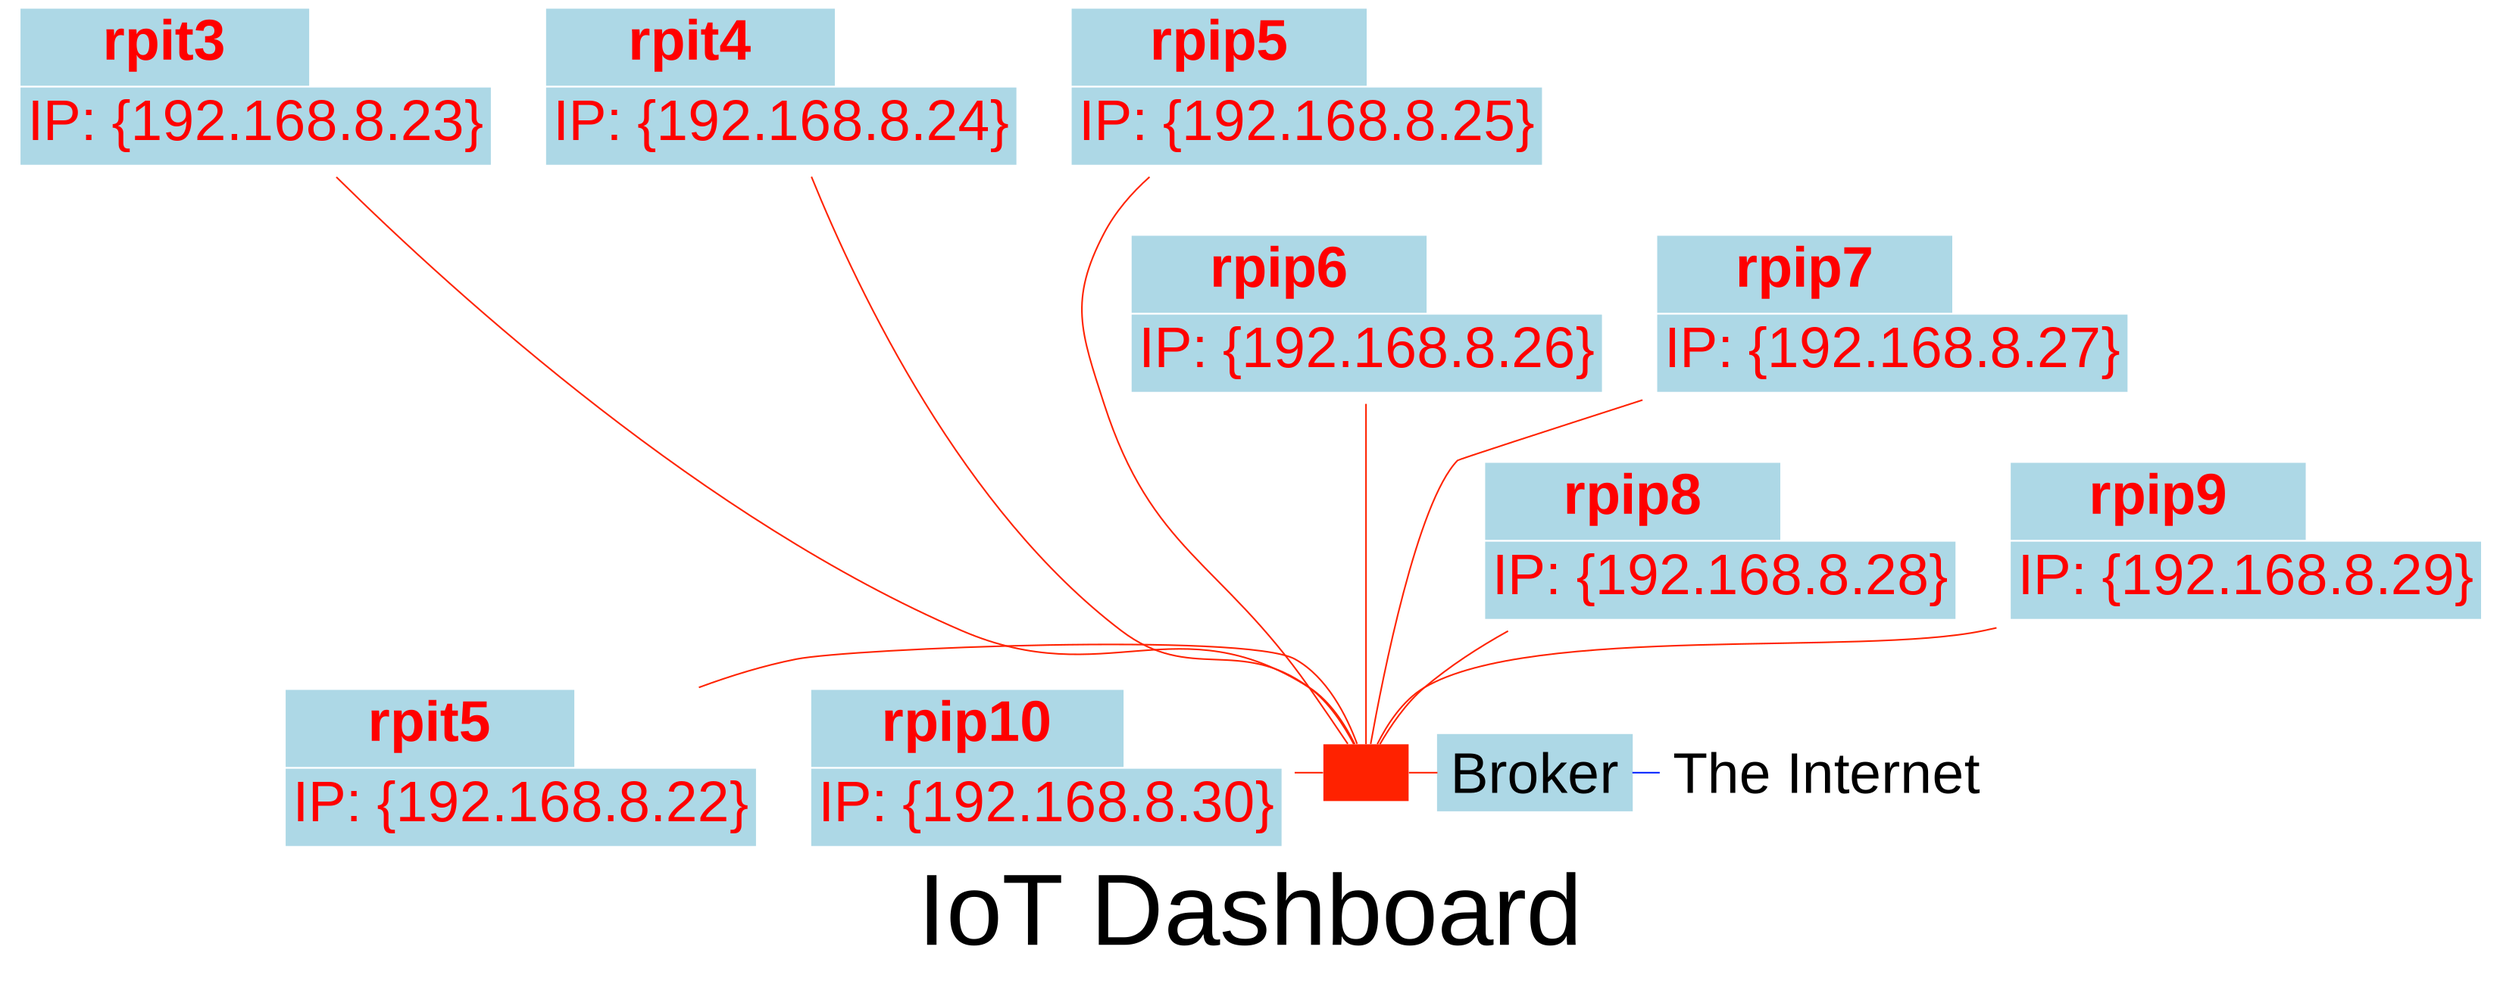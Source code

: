 # -*- graphviz-dot -*-


graph demotopo {


  label="IoT Dashboard";
  fontname="Arial";
  fontsize=64;
  //rankdir=LR;

  node [
    shape=box,
    fontname="Arial",
    fontsize=36,
    style=filled,
    color="#d3edea"
  ];
  //splines="compound";


  // Generated by ./genDotNodes.pl on Sun Dec 25 19:34:49 MST 2016

  rpit5 [ label=<
            <table border="0" cellborder="1" cellspacing="0" cellpadding="4">
            <tr>
	      <td bgcolor="lightblue"><b>rpit5</b></td>
	      <td bgcolor="white">&nbsp;</td>
            </tr>
            <tr>
              <td bgcolor="lightblue" align="left" colspan="2">IP: {192.168.8.22}</td>
            </tr>
            </table>
            > id=rpit5 shape=box image="img/rpibp.svg" fontcolor=red labelloc=t color="#ffffff"];
  rpit3 [ label=<
            <table border="0" cellborder="1" cellspacing="0" cellpadding="4">
            <tr>
	      <td bgcolor="lightblue"><b>rpit3</b></td>
	      <td bgcolor="white">&nbsp;</td>
            </tr>
            <tr>
              <td bgcolor="lightblue" align="left" colspan="2">IP: {192.168.8.23}</td>
            </tr>
            </table>
            > id=rpit3 shape=box image="img/rpibp.svg" fontcolor=red labelloc=t color="#ffffff"];
  rpit4 [ label=<
            <table border="0" cellborder="1" cellspacing="0" cellpadding="4">
            <tr>
	      <td bgcolor="lightblue"><b>rpit4</b></td>
	      <td bgcolor="white">&nbsp;</td>
            </tr>
            <tr>
              <td bgcolor="lightblue" align="left" colspan="2">IP: {192.168.8.24}</td>
            </tr>
            </table>
            > id=rpit4 shape=box image="img/rpibp.svg" fontcolor=red labelloc=t color="#ffffff"];
  rpip5 [ label=<
            <table border="0" cellborder="1" cellspacing="0" cellpadding="4">
            <tr>
	      <td bgcolor="lightblue"><b>rpip5</b></td>
	      <td bgcolor="white">&nbsp;</td>
            </tr>
            <tr>
              <td bgcolor="lightblue" align="left" colspan="2">IP: {192.168.8.25}</td>
            </tr>
            </table>
            > id=rpip5 shape=box image="img/rpibp.svg" fontcolor=red labelloc=t color="#ffffff"];
  rpip6 [ label=<
            <table border="0" cellborder="1" cellspacing="0" cellpadding="4">
            <tr>
	      <td bgcolor="lightblue"><b>rpip6</b></td>
	      <td bgcolor="white">&nbsp;</td>
            </tr>
            <tr>
              <td bgcolor="lightblue" align="left" colspan="2">IP: {192.168.8.26}</td>
            </tr>
            </table>
            > id=rpip6 shape=box image="img/rpibp.svg" fontcolor=red labelloc=t color="#ffffff"];
  rpip7 [ label=<
            <table border="0" cellborder="1" cellspacing="0" cellpadding="4">
            <tr>
	      <td bgcolor="lightblue"><b>rpip7</b></td>
	      <td bgcolor="white">&nbsp;</td>
            </tr>
            <tr>
              <td bgcolor="lightblue" align="left" colspan="2">IP: {192.168.8.27}</td>
            </tr>
            </table>
            > id=rpip7 shape=box image="img/rpibp.svg" fontcolor=red labelloc=t color="#ffffff"];
  rpip8 [ label=<
            <table border="0" cellborder="1" cellspacing="0" cellpadding="4">
            <tr>
	      <td bgcolor="lightblue"><b>rpip8</b></td>
	      <td bgcolor="white">&nbsp;</td>
            </tr>
            <tr>
              <td bgcolor="lightblue" align="left" colspan="2">IP: {192.168.8.28}</td>
            </tr>
            </table>
            > id=rpip8 shape=box image="img/rpibp.svg" fontcolor=red labelloc=t color="#ffffff"];
  rpip9 [ label=<
            <table border="0" cellborder="1" cellspacing="0" cellpadding="4">
            <tr>
	      <td bgcolor="lightblue"><b>rpip9</b></td>
	      <td bgcolor="white">&nbsp;</td>
            </tr>
            <tr>
              <td bgcolor="lightblue" align="left" colspan="2">IP: {192.168.8.29}</td>
            </tr>
            </table>
            > id=rpip9 shape=box image="img/rpibp.svg" fontcolor=red labelloc=t color="#ffffff"];
  rpip10 [ label=<
            <table border="0" cellborder="1" cellspacing="0" cellpadding="4">
            <tr>
	      <td bgcolor="lightblue"><b>rpip10</b></td>
	      <td bgcolor="white">&nbsp;</td>
            </tr>
            <tr>
              <td bgcolor="lightblue" align="left" colspan="2">IP: {192.168.8.30}</td>
            </tr>
            </table>
            > id=rpip10 shape=box image="img/rpibp.svg" fontcolor=red labelloc=t color="#ffffff"];


  // end of

  network [ label="" shape=none color="#ff2200" ];

  server [ label="Broker" shape=box image="img/servers.png" labelloc=b color="lightblue" ];

  cloud [ label="The Internet" image="img/cloud.png" labelloc=b color="#ffffff"]

  {
	  rank = same;
	  rpit3;
	  rpit4;
	  rpip5;
  }

  {
	  rank = same;
	  rpip6;
	  rpip7;
  }

  {
	  rank = same;
	  rpip8;
	  rpip9;
  }

  {
	  rank = same;
	  rpit5;
	  server;
	  network;
	  cloud;
	  rpip10;
  }


  rpit5 -- network    [color="#ff2200"];

  server -- cloud    [color="#0022ff"];
  network -- server  [color="#ff2200"];


  rpit3               -- network  [color="#ff2200" minlen=3];
  rpit4               -- network  [color="#ff2200"];
  rpip5               -- network  [color="#ff2200"];
  rpip6               -- network  [color="#ff2200"];

  rpip7               -- network [color="#ff2200" minlen=2];
  rpip8               -- network [color="#ff2200"];

  rpip9               -- network [color="#ff2200" minlen=1];

  rpip10              -- network [color="#ff2200"];

}
